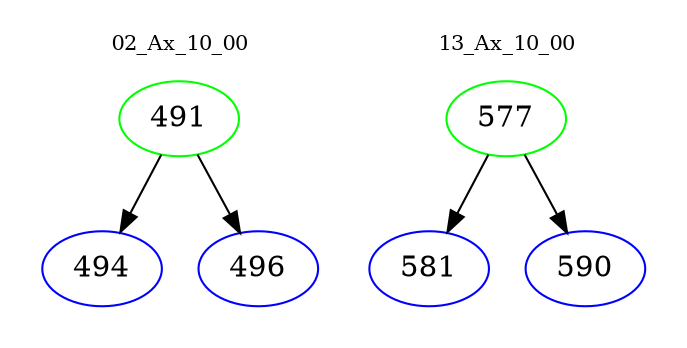 digraph{
subgraph cluster_0 {
color = white
label = "02_Ax_10_00";
fontsize=10;
T0_491 [label="491", color="green"]
T0_491 -> T0_494 [color="black"]
T0_494 [label="494", color="blue"]
T0_491 -> T0_496 [color="black"]
T0_496 [label="496", color="blue"]
}
subgraph cluster_1 {
color = white
label = "13_Ax_10_00";
fontsize=10;
T1_577 [label="577", color="green"]
T1_577 -> T1_581 [color="black"]
T1_581 [label="581", color="blue"]
T1_577 -> T1_590 [color="black"]
T1_590 [label="590", color="blue"]
}
}
